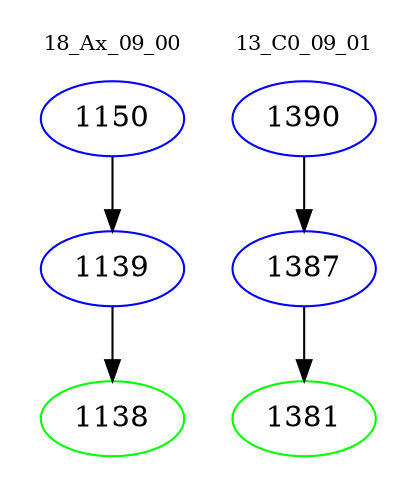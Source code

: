 digraph{
subgraph cluster_0 {
color = white
label = "18_Ax_09_00";
fontsize=10;
T0_1150 [label="1150", color="blue"]
T0_1150 -> T0_1139 [color="black"]
T0_1139 [label="1139", color="blue"]
T0_1139 -> T0_1138 [color="black"]
T0_1138 [label="1138", color="green"]
}
subgraph cluster_1 {
color = white
label = "13_C0_09_01";
fontsize=10;
T1_1390 [label="1390", color="blue"]
T1_1390 -> T1_1387 [color="black"]
T1_1387 [label="1387", color="blue"]
T1_1387 -> T1_1381 [color="black"]
T1_1381 [label="1381", color="green"]
}
}
